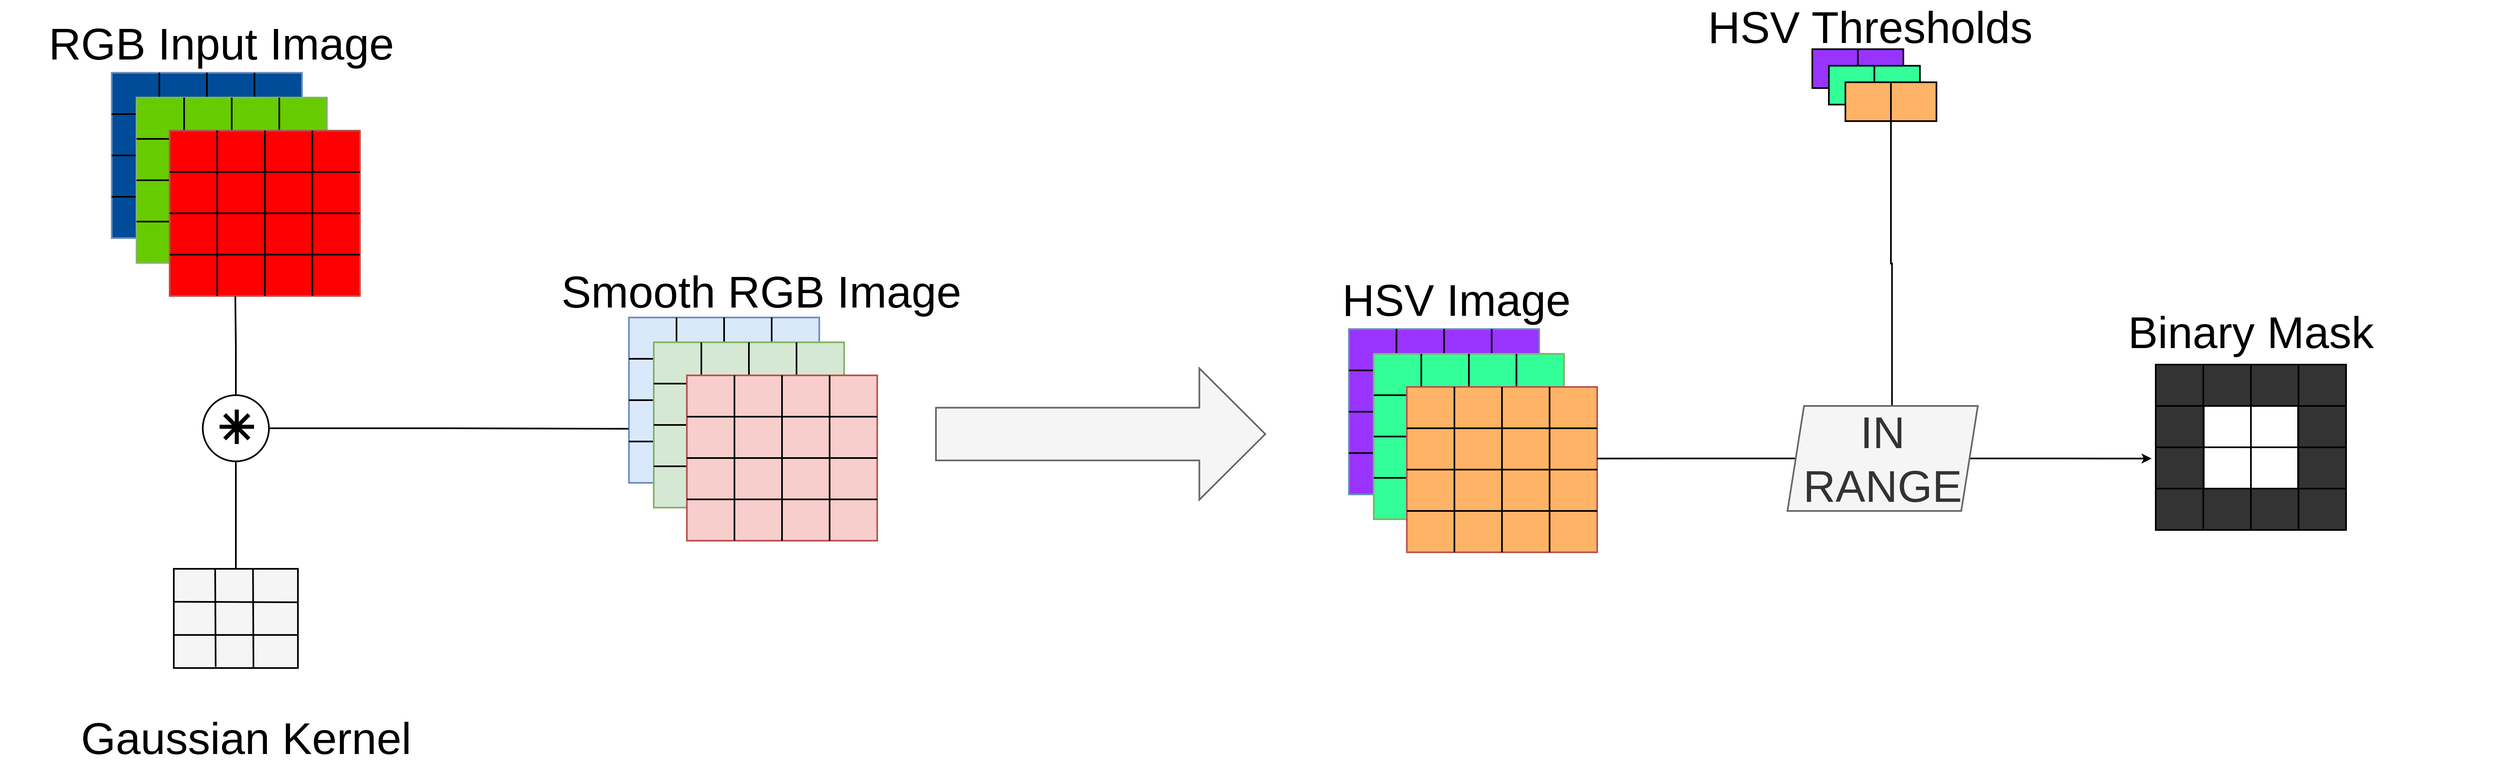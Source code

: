 <mxfile version="16.5.2" type="device"><diagram id="_WJkMWHxglRxFCoKhV1K" name="Page-1"><mxGraphModel dx="4111" dy="2074" grid="1" gridSize="10" guides="1" tooltips="1" connect="1" arrows="1" fold="1" page="1" pageScale="1" pageWidth="1100" pageHeight="850" math="0" shadow="0"><root><mxCell id="0"/><mxCell id="1" parent="0"/><mxCell id="7HNbA1P3J1fZXanSuuDJ-1" value="" style="rounded=0;whiteSpace=wrap;html=1;strokeWidth=2;fillColor=#004C99;strokeColor=#6c8ebf;" vertex="1" parent="1"><mxGeometry x="-355" y="120" width="230" height="200" as="geometry"/></mxCell><mxCell id="7HNbA1P3J1fZXanSuuDJ-2" value="" style="endArrow=none;html=1;rounded=0;entryX=0.25;entryY=0;entryDx=0;entryDy=0;exitX=0.25;exitY=1;exitDx=0;exitDy=0;strokeWidth=2;" edge="1" parent="1" source="7HNbA1P3J1fZXanSuuDJ-1" target="7HNbA1P3J1fZXanSuuDJ-1"><mxGeometry width="50" height="50" relative="1" as="geometry"><mxPoint x="-105" y="210" as="sourcePoint"/><mxPoint x="-55" y="160" as="targetPoint"/></mxGeometry></mxCell><mxCell id="7HNbA1P3J1fZXanSuuDJ-3" value="" style="endArrow=none;html=1;rounded=0;entryX=0.5;entryY=0;entryDx=0;entryDy=0;exitX=0.5;exitY=1;exitDx=0;exitDy=0;strokeWidth=2;" edge="1" parent="1" source="7HNbA1P3J1fZXanSuuDJ-1" target="7HNbA1P3J1fZXanSuuDJ-1"><mxGeometry width="50" height="50" relative="1" as="geometry"><mxPoint x="-245.0" y="320" as="sourcePoint"/><mxPoint x="-245" y="120" as="targetPoint"/></mxGeometry></mxCell><mxCell id="7HNbA1P3J1fZXanSuuDJ-4" value="" style="endArrow=none;html=1;rounded=0;entryX=0.75;entryY=0;entryDx=0;entryDy=0;exitX=0.75;exitY=1;exitDx=0;exitDy=0;strokeWidth=2;" edge="1" parent="1" source="7HNbA1P3J1fZXanSuuDJ-1" target="7HNbA1P3J1fZXanSuuDJ-1"><mxGeometry width="50" height="50" relative="1" as="geometry"><mxPoint x="-185" y="320" as="sourcePoint"/><mxPoint x="-185" y="120" as="targetPoint"/></mxGeometry></mxCell><mxCell id="7HNbA1P3J1fZXanSuuDJ-5" value="" style="endArrow=none;html=1;rounded=0;entryX=1;entryY=0.25;entryDx=0;entryDy=0;exitX=0;exitY=0.25;exitDx=0;exitDy=0;strokeWidth=2;" edge="1" parent="1" source="7HNbA1P3J1fZXanSuuDJ-1" target="7HNbA1P3J1fZXanSuuDJ-1"><mxGeometry width="50" height="50" relative="1" as="geometry"><mxPoint x="-172.5" y="330" as="sourcePoint"/><mxPoint x="-172.5" y="130" as="targetPoint"/></mxGeometry></mxCell><mxCell id="7HNbA1P3J1fZXanSuuDJ-6" value="" style="endArrow=none;html=1;rounded=0;entryX=1;entryY=0.75;entryDx=0;entryDy=0;exitX=0;exitY=0.75;exitDx=0;exitDy=0;strokeWidth=2;" edge="1" parent="1" source="7HNbA1P3J1fZXanSuuDJ-1" target="7HNbA1P3J1fZXanSuuDJ-1"><mxGeometry width="50" height="50" relative="1" as="geometry"><mxPoint x="-355.0" y="219.76" as="sourcePoint"/><mxPoint x="-125" y="219.76" as="targetPoint"/></mxGeometry></mxCell><mxCell id="7HNbA1P3J1fZXanSuuDJ-7" value="" style="endArrow=none;html=1;rounded=0;entryX=1;entryY=0.5;entryDx=0;entryDy=0;exitX=0;exitY=0.5;exitDx=0;exitDy=0;strokeWidth=2;" edge="1" parent="1" source="7HNbA1P3J1fZXanSuuDJ-1" target="7HNbA1P3J1fZXanSuuDJ-1"><mxGeometry width="50" height="50" relative="1" as="geometry"><mxPoint x="-345.0" y="280" as="sourcePoint"/><mxPoint x="-115" y="280" as="targetPoint"/></mxGeometry></mxCell><mxCell id="7HNbA1P3J1fZXanSuuDJ-15" value="" style="rounded=0;whiteSpace=wrap;html=1;strokeWidth=2;fillColor=#66CC00;strokeColor=#82b366;" vertex="1" parent="1"><mxGeometry x="-325" y="150" width="230" height="200" as="geometry"/></mxCell><mxCell id="7HNbA1P3J1fZXanSuuDJ-16" value="" style="endArrow=none;html=1;rounded=0;entryX=0.25;entryY=0;entryDx=0;entryDy=0;exitX=0.25;exitY=1;exitDx=0;exitDy=0;strokeWidth=2;" edge="1" parent="1" source="7HNbA1P3J1fZXanSuuDJ-15" target="7HNbA1P3J1fZXanSuuDJ-15"><mxGeometry width="50" height="50" relative="1" as="geometry"><mxPoint x="-95" y="220" as="sourcePoint"/><mxPoint x="-45" y="170" as="targetPoint"/></mxGeometry></mxCell><mxCell id="7HNbA1P3J1fZXanSuuDJ-17" value="" style="endArrow=none;html=1;rounded=0;entryX=0.5;entryY=0;entryDx=0;entryDy=0;exitX=0.5;exitY=1;exitDx=0;exitDy=0;strokeWidth=2;" edge="1" parent="1" source="7HNbA1P3J1fZXanSuuDJ-15" target="7HNbA1P3J1fZXanSuuDJ-15"><mxGeometry width="50" height="50" relative="1" as="geometry"><mxPoint x="-235.0" y="330" as="sourcePoint"/><mxPoint x="-235" y="130" as="targetPoint"/></mxGeometry></mxCell><mxCell id="7HNbA1P3J1fZXanSuuDJ-18" value="" style="endArrow=none;html=1;rounded=0;entryX=0.75;entryY=0;entryDx=0;entryDy=0;exitX=0.75;exitY=1;exitDx=0;exitDy=0;strokeWidth=2;" edge="1" parent="1" source="7HNbA1P3J1fZXanSuuDJ-15" target="7HNbA1P3J1fZXanSuuDJ-15"><mxGeometry width="50" height="50" relative="1" as="geometry"><mxPoint x="-175" y="330" as="sourcePoint"/><mxPoint x="-175" y="130" as="targetPoint"/></mxGeometry></mxCell><mxCell id="7HNbA1P3J1fZXanSuuDJ-19" value="" style="endArrow=none;html=1;rounded=0;entryX=1;entryY=0.25;entryDx=0;entryDy=0;exitX=0;exitY=0.25;exitDx=0;exitDy=0;strokeWidth=2;" edge="1" parent="1" source="7HNbA1P3J1fZXanSuuDJ-15" target="7HNbA1P3J1fZXanSuuDJ-15"><mxGeometry width="50" height="50" relative="1" as="geometry"><mxPoint x="-162.5" y="340" as="sourcePoint"/><mxPoint x="-162.5" y="140" as="targetPoint"/></mxGeometry></mxCell><mxCell id="7HNbA1P3J1fZXanSuuDJ-20" value="" style="endArrow=none;html=1;rounded=0;entryX=1;entryY=0.75;entryDx=0;entryDy=0;exitX=0;exitY=0.75;exitDx=0;exitDy=0;strokeWidth=2;" edge="1" parent="1" source="7HNbA1P3J1fZXanSuuDJ-15" target="7HNbA1P3J1fZXanSuuDJ-15"><mxGeometry width="50" height="50" relative="1" as="geometry"><mxPoint x="-345.0" y="229.76" as="sourcePoint"/><mxPoint x="-115" y="229.76" as="targetPoint"/></mxGeometry></mxCell><mxCell id="7HNbA1P3J1fZXanSuuDJ-21" value="" style="endArrow=none;html=1;rounded=0;entryX=1;entryY=0.5;entryDx=0;entryDy=0;exitX=0;exitY=0.5;exitDx=0;exitDy=0;strokeWidth=2;" edge="1" parent="1" source="7HNbA1P3J1fZXanSuuDJ-15" target="7HNbA1P3J1fZXanSuuDJ-15"><mxGeometry width="50" height="50" relative="1" as="geometry"><mxPoint x="-335.0" y="290" as="sourcePoint"/><mxPoint x="-105" y="290" as="targetPoint"/></mxGeometry></mxCell><mxCell id="7HNbA1P3J1fZXanSuuDJ-22" value="" style="rounded=0;whiteSpace=wrap;html=1;strokeWidth=2;fillColor=#FF0000;strokeColor=#b85450;" vertex="1" parent="1"><mxGeometry x="-285" y="190" width="230" height="200" as="geometry"/></mxCell><mxCell id="7HNbA1P3J1fZXanSuuDJ-23" value="" style="endArrow=none;html=1;rounded=0;entryX=0.25;entryY=0;entryDx=0;entryDy=0;exitX=0.25;exitY=1;exitDx=0;exitDy=0;strokeWidth=2;" edge="1" parent="1" source="7HNbA1P3J1fZXanSuuDJ-22" target="7HNbA1P3J1fZXanSuuDJ-22"><mxGeometry width="50" height="50" relative="1" as="geometry"><mxPoint x="-85" y="230" as="sourcePoint"/><mxPoint x="-35" y="180" as="targetPoint"/></mxGeometry></mxCell><mxCell id="7HNbA1P3J1fZXanSuuDJ-24" value="" style="endArrow=none;html=1;rounded=0;entryX=0.5;entryY=0;entryDx=0;entryDy=0;exitX=0.5;exitY=1;exitDx=0;exitDy=0;strokeWidth=2;" edge="1" parent="1" source="7HNbA1P3J1fZXanSuuDJ-22" target="7HNbA1P3J1fZXanSuuDJ-22"><mxGeometry width="50" height="50" relative="1" as="geometry"><mxPoint x="-225.0" y="340" as="sourcePoint"/><mxPoint x="-225" y="140" as="targetPoint"/></mxGeometry></mxCell><mxCell id="7HNbA1P3J1fZXanSuuDJ-25" value="" style="endArrow=none;html=1;rounded=0;entryX=0.75;entryY=0;entryDx=0;entryDy=0;exitX=0.75;exitY=1;exitDx=0;exitDy=0;strokeWidth=2;" edge="1" parent="1" source="7HNbA1P3J1fZXanSuuDJ-22" target="7HNbA1P3J1fZXanSuuDJ-22"><mxGeometry width="50" height="50" relative="1" as="geometry"><mxPoint x="-165" y="340" as="sourcePoint"/><mxPoint x="-165" y="140" as="targetPoint"/></mxGeometry></mxCell><mxCell id="7HNbA1P3J1fZXanSuuDJ-26" value="" style="endArrow=none;html=1;rounded=0;entryX=1;entryY=0.25;entryDx=0;entryDy=0;exitX=0;exitY=0.25;exitDx=0;exitDy=0;strokeWidth=2;" edge="1" parent="1" source="7HNbA1P3J1fZXanSuuDJ-22" target="7HNbA1P3J1fZXanSuuDJ-22"><mxGeometry width="50" height="50" relative="1" as="geometry"><mxPoint x="-152.5" y="350" as="sourcePoint"/><mxPoint x="-152.5" y="150" as="targetPoint"/></mxGeometry></mxCell><mxCell id="7HNbA1P3J1fZXanSuuDJ-27" value="" style="endArrow=none;html=1;rounded=0;entryX=1;entryY=0.75;entryDx=0;entryDy=0;exitX=0;exitY=0.75;exitDx=0;exitDy=0;strokeWidth=2;" edge="1" parent="1" source="7HNbA1P3J1fZXanSuuDJ-22" target="7HNbA1P3J1fZXanSuuDJ-22"><mxGeometry width="50" height="50" relative="1" as="geometry"><mxPoint x="-335.0" y="239.76" as="sourcePoint"/><mxPoint x="-105" y="239.76" as="targetPoint"/></mxGeometry></mxCell><mxCell id="7HNbA1P3J1fZXanSuuDJ-28" value="" style="endArrow=none;html=1;rounded=0;entryX=1;entryY=0.5;entryDx=0;entryDy=0;exitX=0;exitY=0.5;exitDx=0;exitDy=0;strokeWidth=2;" edge="1" parent="1" source="7HNbA1P3J1fZXanSuuDJ-22" target="7HNbA1P3J1fZXanSuuDJ-22"><mxGeometry width="50" height="50" relative="1" as="geometry"><mxPoint x="-325.0" y="300" as="sourcePoint"/><mxPoint x="-95" y="300" as="targetPoint"/></mxGeometry></mxCell><mxCell id="7HNbA1P3J1fZXanSuuDJ-30" value="" style="rounded=0;whiteSpace=wrap;html=1;strokeWidth=2;fillColor=#dae8fc;strokeColor=#6c8ebf;" vertex="1" parent="1"><mxGeometry x="270" y="416" width="230" height="200" as="geometry"/></mxCell><mxCell id="7HNbA1P3J1fZXanSuuDJ-31" value="" style="endArrow=none;html=1;rounded=0;entryX=0.25;entryY=0;entryDx=0;entryDy=0;exitX=0.25;exitY=1;exitDx=0;exitDy=0;strokeWidth=2;" edge="1" parent="1" source="7HNbA1P3J1fZXanSuuDJ-30" target="7HNbA1P3J1fZXanSuuDJ-30"><mxGeometry width="50" height="50" relative="1" as="geometry"><mxPoint x="520" y="506" as="sourcePoint"/><mxPoint x="570" y="456" as="targetPoint"/></mxGeometry></mxCell><mxCell id="7HNbA1P3J1fZXanSuuDJ-32" value="" style="endArrow=none;html=1;rounded=0;entryX=0.5;entryY=0;entryDx=0;entryDy=0;exitX=0.5;exitY=1;exitDx=0;exitDy=0;strokeWidth=2;" edge="1" parent="1" source="7HNbA1P3J1fZXanSuuDJ-30" target="7HNbA1P3J1fZXanSuuDJ-30"><mxGeometry width="50" height="50" relative="1" as="geometry"><mxPoint x="380.0" y="616" as="sourcePoint"/><mxPoint x="380" y="416" as="targetPoint"/></mxGeometry></mxCell><mxCell id="7HNbA1P3J1fZXanSuuDJ-33" value="" style="endArrow=none;html=1;rounded=0;entryX=0.75;entryY=0;entryDx=0;entryDy=0;exitX=0.75;exitY=1;exitDx=0;exitDy=0;strokeWidth=2;" edge="1" parent="1" source="7HNbA1P3J1fZXanSuuDJ-30" target="7HNbA1P3J1fZXanSuuDJ-30"><mxGeometry width="50" height="50" relative="1" as="geometry"><mxPoint x="440" y="616" as="sourcePoint"/><mxPoint x="440" y="416" as="targetPoint"/></mxGeometry></mxCell><mxCell id="7HNbA1P3J1fZXanSuuDJ-34" value="" style="endArrow=none;html=1;rounded=0;entryX=1;entryY=0.25;entryDx=0;entryDy=0;exitX=0;exitY=0.25;exitDx=0;exitDy=0;strokeWidth=2;" edge="1" parent="1" source="7HNbA1P3J1fZXanSuuDJ-30" target="7HNbA1P3J1fZXanSuuDJ-30"><mxGeometry width="50" height="50" relative="1" as="geometry"><mxPoint x="452.5" y="626" as="sourcePoint"/><mxPoint x="452.5" y="426" as="targetPoint"/></mxGeometry></mxCell><mxCell id="7HNbA1P3J1fZXanSuuDJ-35" value="" style="endArrow=none;html=1;rounded=0;entryX=1;entryY=0.75;entryDx=0;entryDy=0;exitX=0;exitY=0.75;exitDx=0;exitDy=0;strokeWidth=2;" edge="1" parent="1" source="7HNbA1P3J1fZXanSuuDJ-30" target="7HNbA1P3J1fZXanSuuDJ-30"><mxGeometry width="50" height="50" relative="1" as="geometry"><mxPoint x="270.0" y="515.76" as="sourcePoint"/><mxPoint x="500" y="515.76" as="targetPoint"/></mxGeometry></mxCell><mxCell id="7HNbA1P3J1fZXanSuuDJ-36" value="" style="endArrow=none;html=1;rounded=0;entryX=1;entryY=0.5;entryDx=0;entryDy=0;exitX=0;exitY=0.5;exitDx=0;exitDy=0;strokeWidth=2;" edge="1" parent="1" source="7HNbA1P3J1fZXanSuuDJ-30" target="7HNbA1P3J1fZXanSuuDJ-30"><mxGeometry width="50" height="50" relative="1" as="geometry"><mxPoint x="280.0" y="576" as="sourcePoint"/><mxPoint x="510" y="576" as="targetPoint"/></mxGeometry></mxCell><mxCell id="7HNbA1P3J1fZXanSuuDJ-37" value="" style="rounded=0;whiteSpace=wrap;html=1;strokeWidth=2;fillColor=#d5e8d4;strokeColor=#82b366;" vertex="1" parent="1"><mxGeometry x="300" y="446" width="230" height="200" as="geometry"/></mxCell><mxCell id="7HNbA1P3J1fZXanSuuDJ-38" value="" style="endArrow=none;html=1;rounded=0;entryX=0.25;entryY=0;entryDx=0;entryDy=0;exitX=0.25;exitY=1;exitDx=0;exitDy=0;strokeWidth=2;" edge="1" parent="1" source="7HNbA1P3J1fZXanSuuDJ-37" target="7HNbA1P3J1fZXanSuuDJ-37"><mxGeometry width="50" height="50" relative="1" as="geometry"><mxPoint x="530" y="516" as="sourcePoint"/><mxPoint x="580" y="466" as="targetPoint"/></mxGeometry></mxCell><mxCell id="7HNbA1P3J1fZXanSuuDJ-39" value="" style="endArrow=none;html=1;rounded=0;entryX=0.5;entryY=0;entryDx=0;entryDy=0;exitX=0.5;exitY=1;exitDx=0;exitDy=0;strokeWidth=2;" edge="1" parent="1" source="7HNbA1P3J1fZXanSuuDJ-37" target="7HNbA1P3J1fZXanSuuDJ-37"><mxGeometry width="50" height="50" relative="1" as="geometry"><mxPoint x="390.0" y="626" as="sourcePoint"/><mxPoint x="390" y="426" as="targetPoint"/></mxGeometry></mxCell><mxCell id="7HNbA1P3J1fZXanSuuDJ-40" value="" style="endArrow=none;html=1;rounded=0;entryX=0.75;entryY=0;entryDx=0;entryDy=0;exitX=0.75;exitY=1;exitDx=0;exitDy=0;strokeWidth=2;" edge="1" parent="1" source="7HNbA1P3J1fZXanSuuDJ-37" target="7HNbA1P3J1fZXanSuuDJ-37"><mxGeometry width="50" height="50" relative="1" as="geometry"><mxPoint x="450" y="626" as="sourcePoint"/><mxPoint x="450" y="426" as="targetPoint"/></mxGeometry></mxCell><mxCell id="7HNbA1P3J1fZXanSuuDJ-41" value="" style="endArrow=none;html=1;rounded=0;entryX=1;entryY=0.25;entryDx=0;entryDy=0;exitX=0;exitY=0.25;exitDx=0;exitDy=0;strokeWidth=2;" edge="1" parent="1" source="7HNbA1P3J1fZXanSuuDJ-37" target="7HNbA1P3J1fZXanSuuDJ-37"><mxGeometry width="50" height="50" relative="1" as="geometry"><mxPoint x="462.5" y="636" as="sourcePoint"/><mxPoint x="462.5" y="436" as="targetPoint"/></mxGeometry></mxCell><mxCell id="7HNbA1P3J1fZXanSuuDJ-42" value="" style="endArrow=none;html=1;rounded=0;entryX=1;entryY=0.75;entryDx=0;entryDy=0;exitX=0;exitY=0.75;exitDx=0;exitDy=0;strokeWidth=2;" edge="1" parent="1" source="7HNbA1P3J1fZXanSuuDJ-37" target="7HNbA1P3J1fZXanSuuDJ-37"><mxGeometry width="50" height="50" relative="1" as="geometry"><mxPoint x="280.0" y="525.76" as="sourcePoint"/><mxPoint x="510" y="525.76" as="targetPoint"/></mxGeometry></mxCell><mxCell id="7HNbA1P3J1fZXanSuuDJ-43" value="" style="endArrow=none;html=1;rounded=0;entryX=1;entryY=0.5;entryDx=0;entryDy=0;exitX=0;exitY=0.5;exitDx=0;exitDy=0;strokeWidth=2;" edge="1" parent="1" source="7HNbA1P3J1fZXanSuuDJ-37" target="7HNbA1P3J1fZXanSuuDJ-37"><mxGeometry width="50" height="50" relative="1" as="geometry"><mxPoint x="290.0" y="586" as="sourcePoint"/><mxPoint x="520" y="586" as="targetPoint"/></mxGeometry></mxCell><mxCell id="7HNbA1P3J1fZXanSuuDJ-44" value="" style="rounded=0;whiteSpace=wrap;html=1;strokeWidth=2;fillColor=#f8cecc;strokeColor=#b85450;" vertex="1" parent="1"><mxGeometry x="340" y="486" width="230" height="200" as="geometry"/></mxCell><mxCell id="7HNbA1P3J1fZXanSuuDJ-45" value="" style="endArrow=none;html=1;rounded=0;entryX=0.25;entryY=0;entryDx=0;entryDy=0;exitX=0.25;exitY=1;exitDx=0;exitDy=0;strokeWidth=2;" edge="1" parent="1" source="7HNbA1P3J1fZXanSuuDJ-44" target="7HNbA1P3J1fZXanSuuDJ-44"><mxGeometry width="50" height="50" relative="1" as="geometry"><mxPoint x="540" y="526" as="sourcePoint"/><mxPoint x="590" y="476" as="targetPoint"/></mxGeometry></mxCell><mxCell id="7HNbA1P3J1fZXanSuuDJ-46" value="" style="endArrow=none;html=1;rounded=0;entryX=0.5;entryY=0;entryDx=0;entryDy=0;exitX=0.5;exitY=1;exitDx=0;exitDy=0;strokeWidth=2;" edge="1" parent="1" source="7HNbA1P3J1fZXanSuuDJ-44" target="7HNbA1P3J1fZXanSuuDJ-44"><mxGeometry width="50" height="50" relative="1" as="geometry"><mxPoint x="400.0" y="636" as="sourcePoint"/><mxPoint x="400" y="436" as="targetPoint"/></mxGeometry></mxCell><mxCell id="7HNbA1P3J1fZXanSuuDJ-47" value="" style="endArrow=none;html=1;rounded=0;entryX=0.75;entryY=0;entryDx=0;entryDy=0;exitX=0.75;exitY=1;exitDx=0;exitDy=0;strokeWidth=2;" edge="1" parent="1" source="7HNbA1P3J1fZXanSuuDJ-44" target="7HNbA1P3J1fZXanSuuDJ-44"><mxGeometry width="50" height="50" relative="1" as="geometry"><mxPoint x="460" y="636" as="sourcePoint"/><mxPoint x="460" y="436" as="targetPoint"/></mxGeometry></mxCell><mxCell id="7HNbA1P3J1fZXanSuuDJ-48" value="" style="endArrow=none;html=1;rounded=0;entryX=1;entryY=0.25;entryDx=0;entryDy=0;exitX=0;exitY=0.25;exitDx=0;exitDy=0;strokeWidth=2;" edge="1" parent="1" source="7HNbA1P3J1fZXanSuuDJ-44" target="7HNbA1P3J1fZXanSuuDJ-44"><mxGeometry width="50" height="50" relative="1" as="geometry"><mxPoint x="472.5" y="646" as="sourcePoint"/><mxPoint x="472.5" y="446" as="targetPoint"/></mxGeometry></mxCell><mxCell id="7HNbA1P3J1fZXanSuuDJ-49" value="" style="endArrow=none;html=1;rounded=0;entryX=1;entryY=0.75;entryDx=0;entryDy=0;exitX=0;exitY=0.75;exitDx=0;exitDy=0;strokeWidth=2;" edge="1" parent="1" source="7HNbA1P3J1fZXanSuuDJ-44" target="7HNbA1P3J1fZXanSuuDJ-44"><mxGeometry width="50" height="50" relative="1" as="geometry"><mxPoint x="290.0" y="535.76" as="sourcePoint"/><mxPoint x="520" y="535.76" as="targetPoint"/></mxGeometry></mxCell><mxCell id="7HNbA1P3J1fZXanSuuDJ-50" value="" style="endArrow=none;html=1;rounded=0;entryX=1;entryY=0.5;entryDx=0;entryDy=0;exitX=0;exitY=0.5;exitDx=0;exitDy=0;strokeWidth=2;" edge="1" parent="1" source="7HNbA1P3J1fZXanSuuDJ-44" target="7HNbA1P3J1fZXanSuuDJ-44"><mxGeometry width="50" height="50" relative="1" as="geometry"><mxPoint x="300.0" y="596" as="sourcePoint"/><mxPoint x="530" y="596" as="targetPoint"/></mxGeometry></mxCell><mxCell id="7HNbA1P3J1fZXanSuuDJ-51" value="" style="rounded=0;whiteSpace=wrap;html=1;strokeWidth=2;fillColor=#9933FF;strokeColor=#6c8ebf;" vertex="1" parent="1"><mxGeometry x="1140" y="430" width="230" height="200" as="geometry"/></mxCell><mxCell id="7HNbA1P3J1fZXanSuuDJ-52" value="" style="endArrow=none;html=1;rounded=0;entryX=0.25;entryY=0;entryDx=0;entryDy=0;exitX=0.25;exitY=1;exitDx=0;exitDy=0;strokeWidth=2;" edge="1" parent="1" source="7HNbA1P3J1fZXanSuuDJ-51" target="7HNbA1P3J1fZXanSuuDJ-51"><mxGeometry width="50" height="50" relative="1" as="geometry"><mxPoint x="1390" y="520" as="sourcePoint"/><mxPoint x="1440" y="470" as="targetPoint"/></mxGeometry></mxCell><mxCell id="7HNbA1P3J1fZXanSuuDJ-53" value="" style="endArrow=none;html=1;rounded=0;entryX=0.5;entryY=0;entryDx=0;entryDy=0;exitX=0.5;exitY=1;exitDx=0;exitDy=0;strokeWidth=2;" edge="1" parent="1" source="7HNbA1P3J1fZXanSuuDJ-51" target="7HNbA1P3J1fZXanSuuDJ-51"><mxGeometry width="50" height="50" relative="1" as="geometry"><mxPoint x="1250" y="630" as="sourcePoint"/><mxPoint x="1250" y="430" as="targetPoint"/></mxGeometry></mxCell><mxCell id="7HNbA1P3J1fZXanSuuDJ-54" value="" style="endArrow=none;html=1;rounded=0;entryX=0.75;entryY=0;entryDx=0;entryDy=0;exitX=0.75;exitY=1;exitDx=0;exitDy=0;strokeWidth=2;" edge="1" parent="1" source="7HNbA1P3J1fZXanSuuDJ-51" target="7HNbA1P3J1fZXanSuuDJ-51"><mxGeometry width="50" height="50" relative="1" as="geometry"><mxPoint x="1310" y="630" as="sourcePoint"/><mxPoint x="1310" y="430" as="targetPoint"/></mxGeometry></mxCell><mxCell id="7HNbA1P3J1fZXanSuuDJ-55" value="" style="endArrow=none;html=1;rounded=0;entryX=1;entryY=0.25;entryDx=0;entryDy=0;exitX=0;exitY=0.25;exitDx=0;exitDy=0;strokeWidth=2;" edge="1" parent="1" source="7HNbA1P3J1fZXanSuuDJ-51" target="7HNbA1P3J1fZXanSuuDJ-51"><mxGeometry width="50" height="50" relative="1" as="geometry"><mxPoint x="1322.5" y="640" as="sourcePoint"/><mxPoint x="1322.5" y="440" as="targetPoint"/></mxGeometry></mxCell><mxCell id="7HNbA1P3J1fZXanSuuDJ-56" value="" style="endArrow=none;html=1;rounded=0;entryX=1;entryY=0.75;entryDx=0;entryDy=0;exitX=0;exitY=0.75;exitDx=0;exitDy=0;strokeWidth=2;" edge="1" parent="1" source="7HNbA1P3J1fZXanSuuDJ-51" target="7HNbA1P3J1fZXanSuuDJ-51"><mxGeometry width="50" height="50" relative="1" as="geometry"><mxPoint x="1140" y="529.76" as="sourcePoint"/><mxPoint x="1370" y="529.76" as="targetPoint"/></mxGeometry></mxCell><mxCell id="7HNbA1P3J1fZXanSuuDJ-57" value="" style="endArrow=none;html=1;rounded=0;entryX=1;entryY=0.5;entryDx=0;entryDy=0;exitX=0;exitY=0.5;exitDx=0;exitDy=0;strokeWidth=2;" edge="1" parent="1" source="7HNbA1P3J1fZXanSuuDJ-51" target="7HNbA1P3J1fZXanSuuDJ-51"><mxGeometry width="50" height="50" relative="1" as="geometry"><mxPoint x="1150" y="590" as="sourcePoint"/><mxPoint x="1380" y="590" as="targetPoint"/></mxGeometry></mxCell><mxCell id="7HNbA1P3J1fZXanSuuDJ-58" value="" style="rounded=0;whiteSpace=wrap;html=1;strokeWidth=2;fillColor=#33FF99;strokeColor=#82b366;" vertex="1" parent="1"><mxGeometry x="1170" y="460" width="230" height="200" as="geometry"/></mxCell><mxCell id="7HNbA1P3J1fZXanSuuDJ-59" value="" style="endArrow=none;html=1;rounded=0;entryX=0.25;entryY=0;entryDx=0;entryDy=0;exitX=0.25;exitY=1;exitDx=0;exitDy=0;strokeWidth=2;" edge="1" parent="1" source="7HNbA1P3J1fZXanSuuDJ-58" target="7HNbA1P3J1fZXanSuuDJ-58"><mxGeometry width="50" height="50" relative="1" as="geometry"><mxPoint x="1400" y="530" as="sourcePoint"/><mxPoint x="1450" y="480" as="targetPoint"/></mxGeometry></mxCell><mxCell id="7HNbA1P3J1fZXanSuuDJ-60" value="" style="endArrow=none;html=1;rounded=0;entryX=0.5;entryY=0;entryDx=0;entryDy=0;exitX=0.5;exitY=1;exitDx=0;exitDy=0;strokeWidth=2;" edge="1" parent="1" source="7HNbA1P3J1fZXanSuuDJ-58" target="7HNbA1P3J1fZXanSuuDJ-58"><mxGeometry width="50" height="50" relative="1" as="geometry"><mxPoint x="1260" y="640" as="sourcePoint"/><mxPoint x="1260" y="440" as="targetPoint"/></mxGeometry></mxCell><mxCell id="7HNbA1P3J1fZXanSuuDJ-61" value="" style="endArrow=none;html=1;rounded=0;entryX=0.75;entryY=0;entryDx=0;entryDy=0;exitX=0.75;exitY=1;exitDx=0;exitDy=0;strokeWidth=2;" edge="1" parent="1" source="7HNbA1P3J1fZXanSuuDJ-58" target="7HNbA1P3J1fZXanSuuDJ-58"><mxGeometry width="50" height="50" relative="1" as="geometry"><mxPoint x="1320" y="640" as="sourcePoint"/><mxPoint x="1320" y="440" as="targetPoint"/></mxGeometry></mxCell><mxCell id="7HNbA1P3J1fZXanSuuDJ-62" value="" style="endArrow=none;html=1;rounded=0;entryX=1;entryY=0.25;entryDx=0;entryDy=0;exitX=0;exitY=0.25;exitDx=0;exitDy=0;strokeWidth=2;" edge="1" parent="1" source="7HNbA1P3J1fZXanSuuDJ-58" target="7HNbA1P3J1fZXanSuuDJ-58"><mxGeometry width="50" height="50" relative="1" as="geometry"><mxPoint x="1332.5" y="650" as="sourcePoint"/><mxPoint x="1332.5" y="450" as="targetPoint"/></mxGeometry></mxCell><mxCell id="7HNbA1P3J1fZXanSuuDJ-63" value="" style="endArrow=none;html=1;rounded=0;entryX=1;entryY=0.75;entryDx=0;entryDy=0;exitX=0;exitY=0.75;exitDx=0;exitDy=0;strokeWidth=2;" edge="1" parent="1" source="7HNbA1P3J1fZXanSuuDJ-58" target="7HNbA1P3J1fZXanSuuDJ-58"><mxGeometry width="50" height="50" relative="1" as="geometry"><mxPoint x="1150" y="539.76" as="sourcePoint"/><mxPoint x="1380" y="539.76" as="targetPoint"/></mxGeometry></mxCell><mxCell id="7HNbA1P3J1fZXanSuuDJ-64" value="" style="endArrow=none;html=1;rounded=0;entryX=1;entryY=0.5;entryDx=0;entryDy=0;exitX=0;exitY=0.5;exitDx=0;exitDy=0;strokeWidth=2;" edge="1" parent="1" source="7HNbA1P3J1fZXanSuuDJ-58" target="7HNbA1P3J1fZXanSuuDJ-58"><mxGeometry width="50" height="50" relative="1" as="geometry"><mxPoint x="1160" y="600" as="sourcePoint"/><mxPoint x="1390" y="600" as="targetPoint"/></mxGeometry></mxCell><mxCell id="7HNbA1P3J1fZXanSuuDJ-65" value="" style="rounded=0;whiteSpace=wrap;html=1;strokeWidth=2;fillColor=#FFB366;strokeColor=#b85450;" vertex="1" parent="1"><mxGeometry x="1210" y="500" width="230" height="200" as="geometry"/></mxCell><mxCell id="7HNbA1P3J1fZXanSuuDJ-66" value="" style="endArrow=none;html=1;rounded=0;entryX=0.25;entryY=0;entryDx=0;entryDy=0;exitX=0.25;exitY=1;exitDx=0;exitDy=0;strokeWidth=2;" edge="1" parent="1" source="7HNbA1P3J1fZXanSuuDJ-65" target="7HNbA1P3J1fZXanSuuDJ-65"><mxGeometry width="50" height="50" relative="1" as="geometry"><mxPoint x="1410" y="540" as="sourcePoint"/><mxPoint x="1460" y="490" as="targetPoint"/></mxGeometry></mxCell><mxCell id="7HNbA1P3J1fZXanSuuDJ-67" value="" style="endArrow=none;html=1;rounded=0;entryX=0.5;entryY=0;entryDx=0;entryDy=0;exitX=0.5;exitY=1;exitDx=0;exitDy=0;strokeWidth=2;" edge="1" parent="1" source="7HNbA1P3J1fZXanSuuDJ-65" target="7HNbA1P3J1fZXanSuuDJ-65"><mxGeometry width="50" height="50" relative="1" as="geometry"><mxPoint x="1270" y="650" as="sourcePoint"/><mxPoint x="1270" y="450" as="targetPoint"/></mxGeometry></mxCell><mxCell id="7HNbA1P3J1fZXanSuuDJ-68" value="" style="endArrow=none;html=1;rounded=0;entryX=0.75;entryY=0;entryDx=0;entryDy=0;exitX=0.75;exitY=1;exitDx=0;exitDy=0;strokeWidth=2;" edge="1" parent="1" source="7HNbA1P3J1fZXanSuuDJ-65" target="7HNbA1P3J1fZXanSuuDJ-65"><mxGeometry width="50" height="50" relative="1" as="geometry"><mxPoint x="1330" y="650" as="sourcePoint"/><mxPoint x="1330" y="450" as="targetPoint"/></mxGeometry></mxCell><mxCell id="7HNbA1P3J1fZXanSuuDJ-69" value="" style="endArrow=none;html=1;rounded=0;entryX=1;entryY=0.25;entryDx=0;entryDy=0;exitX=0;exitY=0.25;exitDx=0;exitDy=0;strokeWidth=2;" edge="1" parent="1" source="7HNbA1P3J1fZXanSuuDJ-65" target="7HNbA1P3J1fZXanSuuDJ-65"><mxGeometry width="50" height="50" relative="1" as="geometry"><mxPoint x="1342.5" y="660" as="sourcePoint"/><mxPoint x="1342.5" y="460" as="targetPoint"/></mxGeometry></mxCell><mxCell id="7HNbA1P3J1fZXanSuuDJ-70" value="" style="endArrow=none;html=1;rounded=0;entryX=1;entryY=0.75;entryDx=0;entryDy=0;exitX=0;exitY=0.75;exitDx=0;exitDy=0;strokeWidth=2;" edge="1" parent="1" source="7HNbA1P3J1fZXanSuuDJ-65" target="7HNbA1P3J1fZXanSuuDJ-65"><mxGeometry width="50" height="50" relative="1" as="geometry"><mxPoint x="1160" y="549.76" as="sourcePoint"/><mxPoint x="1390" y="549.76" as="targetPoint"/></mxGeometry></mxCell><mxCell id="7HNbA1P3J1fZXanSuuDJ-71" value="" style="endArrow=none;html=1;rounded=0;entryX=1;entryY=0.5;entryDx=0;entryDy=0;exitX=0;exitY=0.5;exitDx=0;exitDy=0;strokeWidth=2;" edge="1" parent="1" source="7HNbA1P3J1fZXanSuuDJ-65" target="7HNbA1P3J1fZXanSuuDJ-65"><mxGeometry width="50" height="50" relative="1" as="geometry"><mxPoint x="1170" y="610" as="sourcePoint"/><mxPoint x="1400" y="610" as="targetPoint"/></mxGeometry></mxCell><mxCell id="7HNbA1P3J1fZXanSuuDJ-73" value="" style="rounded=0;whiteSpace=wrap;html=1;strokeWidth=2;fillColor=#f5f5f5;strokeColor=#000000;fontColor=#333333;" vertex="1" parent="1"><mxGeometry x="-280" y="720" width="150" height="120" as="geometry"/></mxCell><mxCell id="7HNbA1P3J1fZXanSuuDJ-77" value="" style="endArrow=none;html=1;rounded=0;entryX=1.002;entryY=0.337;entryDx=0;entryDy=0;exitX=0.004;exitY=0.332;exitDx=0;exitDy=0;strokeWidth=2;entryPerimeter=0;exitPerimeter=0;" edge="1" parent="1" source="7HNbA1P3J1fZXanSuuDJ-73" target="7HNbA1P3J1fZXanSuuDJ-73"><mxGeometry width="50" height="50" relative="1" as="geometry"><mxPoint x="-187.5" y="840" as="sourcePoint"/><mxPoint x="-187.5" y="640" as="targetPoint"/></mxGeometry></mxCell><mxCell id="7HNbA1P3J1fZXanSuuDJ-80" value="" style="rounded=0;whiteSpace=wrap;html=1;strokeWidth=2;fillColor=#333333;strokeColor=#000000;" vertex="1" parent="1"><mxGeometry x="2115" y="473" width="230" height="200" as="geometry"/></mxCell><mxCell id="7HNbA1P3J1fZXanSuuDJ-81" value="" style="endArrow=none;html=1;rounded=0;entryX=0.25;entryY=0;entryDx=0;entryDy=0;exitX=0.25;exitY=1;exitDx=0;exitDy=0;strokeWidth=2;" edge="1" parent="1" source="7HNbA1P3J1fZXanSuuDJ-80" target="7HNbA1P3J1fZXanSuuDJ-80"><mxGeometry width="50" height="50" relative="1" as="geometry"><mxPoint x="2315" y="513" as="sourcePoint"/><mxPoint x="2365" y="463" as="targetPoint"/></mxGeometry></mxCell><mxCell id="7HNbA1P3J1fZXanSuuDJ-82" value="" style="endArrow=none;html=1;rounded=0;entryX=0.5;entryY=0;entryDx=0;entryDy=0;exitX=0.5;exitY=1;exitDx=0;exitDy=0;strokeWidth=2;" edge="1" parent="1" source="7HNbA1P3J1fZXanSuuDJ-80" target="7HNbA1P3J1fZXanSuuDJ-80"><mxGeometry width="50" height="50" relative="1" as="geometry"><mxPoint x="2175" y="623" as="sourcePoint"/><mxPoint x="2175" y="423" as="targetPoint"/></mxGeometry></mxCell><mxCell id="7HNbA1P3J1fZXanSuuDJ-83" value="" style="endArrow=none;html=1;rounded=0;entryX=0.75;entryY=0;entryDx=0;entryDy=0;exitX=0.75;exitY=1;exitDx=0;exitDy=0;strokeWidth=2;" edge="1" parent="1" source="7HNbA1P3J1fZXanSuuDJ-80" target="7HNbA1P3J1fZXanSuuDJ-80"><mxGeometry width="50" height="50" relative="1" as="geometry"><mxPoint x="2235" y="623" as="sourcePoint"/><mxPoint x="2235" y="423" as="targetPoint"/></mxGeometry></mxCell><mxCell id="7HNbA1P3J1fZXanSuuDJ-84" value="" style="endArrow=none;html=1;rounded=0;entryX=1;entryY=0.25;entryDx=0;entryDy=0;exitX=0;exitY=0.25;exitDx=0;exitDy=0;strokeWidth=2;" edge="1" parent="1" source="7HNbA1P3J1fZXanSuuDJ-80" target="7HNbA1P3J1fZXanSuuDJ-80"><mxGeometry width="50" height="50" relative="1" as="geometry"><mxPoint x="2247.5" y="633" as="sourcePoint"/><mxPoint x="2247.5" y="433" as="targetPoint"/></mxGeometry></mxCell><mxCell id="7HNbA1P3J1fZXanSuuDJ-85" value="" style="endArrow=none;html=1;rounded=0;entryX=1;entryY=0.75;entryDx=0;entryDy=0;exitX=0;exitY=0.75;exitDx=0;exitDy=0;strokeWidth=2;" edge="1" parent="1" source="7HNbA1P3J1fZXanSuuDJ-80" target="7HNbA1P3J1fZXanSuuDJ-80"><mxGeometry width="50" height="50" relative="1" as="geometry"><mxPoint x="2065" y="522.76" as="sourcePoint"/><mxPoint x="2295" y="522.76" as="targetPoint"/></mxGeometry></mxCell><mxCell id="7HNbA1P3J1fZXanSuuDJ-86" value="" style="endArrow=none;html=1;rounded=0;entryX=1;entryY=0.5;entryDx=0;entryDy=0;exitX=0;exitY=0.5;exitDx=0;exitDy=0;strokeWidth=2;" edge="1" parent="1" source="7HNbA1P3J1fZXanSuuDJ-80" target="7HNbA1P3J1fZXanSuuDJ-80"><mxGeometry width="50" height="50" relative="1" as="geometry"><mxPoint x="2075" y="583" as="sourcePoint"/><mxPoint x="2305" y="583" as="targetPoint"/></mxGeometry></mxCell><mxCell id="7HNbA1P3J1fZXanSuuDJ-87" value="" style="rounded=0;whiteSpace=wrap;html=1;strokeWidth=2;" vertex="1" parent="1"><mxGeometry x="2173" y="523" width="57" height="50" as="geometry"/></mxCell><mxCell id="7HNbA1P3J1fZXanSuuDJ-91" value="" style="rounded=0;whiteSpace=wrap;html=1;strokeWidth=2;" vertex="1" parent="1"><mxGeometry x="2230" y="523" width="57" height="50" as="geometry"/></mxCell><mxCell id="7HNbA1P3J1fZXanSuuDJ-92" value="" style="rounded=0;whiteSpace=wrap;html=1;strokeWidth=2;" vertex="1" parent="1"><mxGeometry x="2173" y="573" width="57" height="50" as="geometry"/></mxCell><mxCell id="7HNbA1P3J1fZXanSuuDJ-93" value="" style="rounded=0;whiteSpace=wrap;html=1;strokeWidth=2;" vertex="1" parent="1"><mxGeometry x="2230" y="573" width="57" height="50" as="geometry"/></mxCell><mxCell id="7HNbA1P3J1fZXanSuuDJ-97" style="edgeStyle=orthogonalEdgeStyle;rounded=0;orthogonalLoop=1;jettySize=auto;html=1;exitX=0.5;exitY=1;exitDx=0;exitDy=0;entryX=0.5;entryY=0;entryDx=0;entryDy=0;fontSize=54;strokeWidth=2;endArrow=none;endFill=0;" edge="1" parent="1" source="7HNbA1P3J1fZXanSuuDJ-96" target="7HNbA1P3J1fZXanSuuDJ-73"><mxGeometry relative="1" as="geometry"/></mxCell><mxCell id="7HNbA1P3J1fZXanSuuDJ-98" style="edgeStyle=orthogonalEdgeStyle;rounded=0;orthogonalLoop=1;jettySize=auto;html=1;exitX=0.5;exitY=0;exitDx=0;exitDy=0;entryX=0.345;entryY=1.002;entryDx=0;entryDy=0;entryPerimeter=0;fontSize=54;endArrow=none;endFill=0;strokeWidth=2;" edge="1" parent="1" source="7HNbA1P3J1fZXanSuuDJ-96" target="7HNbA1P3J1fZXanSuuDJ-22"><mxGeometry relative="1" as="geometry"/></mxCell><mxCell id="7HNbA1P3J1fZXanSuuDJ-99" style="edgeStyle=orthogonalEdgeStyle;rounded=0;orthogonalLoop=1;jettySize=auto;html=1;exitX=1;exitY=0.5;exitDx=0;exitDy=0;entryX=-0.002;entryY=0.673;entryDx=0;entryDy=0;entryPerimeter=0;fontSize=54;endArrow=none;endFill=0;strokeWidth=2;" edge="1" parent="1" source="7HNbA1P3J1fZXanSuuDJ-96" target="7HNbA1P3J1fZXanSuuDJ-30"><mxGeometry relative="1" as="geometry"/></mxCell><mxCell id="7HNbA1P3J1fZXanSuuDJ-96" value="&lt;font style=&quot;font-size: 54px&quot;&gt;&lt;b&gt;&lt;font style=&quot;font-size: 54px&quot;&gt;&lt;span style=&quot;font-family: &amp;#34;arial&amp;#34; ; color: rgb(0 , 0 , 0) ; background-color: transparent ; font-style: normal ; font-variant: normal ; text-decoration: none ; vertical-align: baseline&quot; id=&quot;docs-internal-guid-5d14be4b-7fff-281c-993d-17d907f9f55c&quot;&gt;✳&lt;/span&gt;&lt;/font&gt;&lt;/b&gt;&lt;/font&gt;" style="ellipse;whiteSpace=wrap;html=1;aspect=fixed;strokeWidth=2;" vertex="1" parent="1"><mxGeometry x="-245" y="510" width="80" height="80" as="geometry"/></mxCell><mxCell id="7HNbA1P3J1fZXanSuuDJ-100" value="RGB Input Image" style="text;html=1;strokeColor=none;fillColor=none;align=center;verticalAlign=middle;whiteSpace=wrap;rounded=0;fontSize=54;" vertex="1" parent="1"><mxGeometry x="-490" y="70" width="535" height="30" as="geometry"/></mxCell><mxCell id="7HNbA1P3J1fZXanSuuDJ-101" value="Gaussian Kernel" style="text;html=1;strokeColor=none;fillColor=none;align=center;verticalAlign=middle;whiteSpace=wrap;rounded=0;fontSize=54;" vertex="1" parent="1"><mxGeometry x="-460" y="910" width="535" height="30" as="geometry"/></mxCell><mxCell id="7HNbA1P3J1fZXanSuuDJ-102" value="Smooth RGB Image" style="text;html=1;strokeColor=none;fillColor=none;align=center;verticalAlign=middle;whiteSpace=wrap;rounded=0;fontSize=54;" vertex="1" parent="1"><mxGeometry x="130" y="370" width="600" height="30" as="geometry"/></mxCell><mxCell id="7HNbA1P3J1fZXanSuuDJ-103" value="HSV Image" style="text;html=1;strokeColor=none;fillColor=none;align=center;verticalAlign=middle;whiteSpace=wrap;rounded=0;fontSize=54;" vertex="1" parent="1"><mxGeometry x="970" y="380" width="600" height="30" as="geometry"/></mxCell><mxCell id="7HNbA1P3J1fZXanSuuDJ-104" value="Binary Mask" style="text;html=1;strokeColor=none;fillColor=none;align=center;verticalAlign=middle;whiteSpace=wrap;rounded=0;fontSize=54;" vertex="1" parent="1"><mxGeometry x="1930" y="419" width="600" height="30" as="geometry"/></mxCell><mxCell id="7HNbA1P3J1fZXanSuuDJ-107" value="" style="endArrow=none;html=1;rounded=0;entryX=1;entryY=0.25;entryDx=0;entryDy=0;exitX=0;exitY=0.25;exitDx=0;exitDy=0;strokeWidth=2;" edge="1" parent="1"><mxGeometry width="50" height="50" relative="1" as="geometry"><mxPoint x="-280" y="800" as="sourcePoint"/><mxPoint x="-130" y="800" as="targetPoint"/></mxGeometry></mxCell><mxCell id="7HNbA1P3J1fZXanSuuDJ-108" value="" style="endArrow=none;html=1;rounded=0;entryX=0.638;entryY=0.008;entryDx=0;entryDy=0;exitX=0.642;exitY=0.997;exitDx=0;exitDy=0;strokeWidth=2;entryPerimeter=0;exitPerimeter=0;" edge="1" parent="1" source="7HNbA1P3J1fZXanSuuDJ-73" target="7HNbA1P3J1fZXanSuuDJ-73"><mxGeometry width="50" height="50" relative="1" as="geometry"><mxPoint x="-269.4" y="769.84" as="sourcePoint"/><mxPoint x="-119.7" y="770.44" as="targetPoint"/></mxGeometry></mxCell><mxCell id="7HNbA1P3J1fZXanSuuDJ-109" value="" style="endArrow=none;html=1;rounded=0;entryX=0.638;entryY=0.008;entryDx=0;entryDy=0;exitX=0.642;exitY=0.997;exitDx=0;exitDy=0;strokeWidth=2;entryPerimeter=0;exitPerimeter=0;" edge="1" parent="1"><mxGeometry width="50" height="50" relative="1" as="geometry"><mxPoint x="-229.4" y="838.68" as="sourcePoint"/><mxPoint x="-230.0" y="720.0" as="targetPoint"/></mxGeometry></mxCell><mxCell id="7HNbA1P3J1fZXanSuuDJ-110" value="" style="shape=flexArrow;endArrow=classic;html=1;rounded=0;fontSize=54;strokeWidth=2;endWidth=93.333;endSize=25.893;width=62.667;fillColor=#f5f5f5;strokeColor=#666666;" edge="1" parent="1"><mxGeometry width="50" height="50" relative="1" as="geometry"><mxPoint x="640" y="557" as="sourcePoint"/><mxPoint x="1040" y="557" as="targetPoint"/></mxGeometry></mxCell><mxCell id="7HNbA1P3J1fZXanSuuDJ-113" value="" style="rounded=0;whiteSpace=wrap;html=1;fontSize=54;strokeColor=#000000;strokeWidth=2;fillColor=#9933FF;" vertex="1" parent="1"><mxGeometry x="1700" y="91.5" width="110" height="47" as="geometry"/></mxCell><mxCell id="7HNbA1P3J1fZXanSuuDJ-117" style="edgeStyle=orthogonalEdgeStyle;rounded=0;orthogonalLoop=1;jettySize=auto;html=1;exitX=0.5;exitY=1;exitDx=0;exitDy=0;fontSize=54;endArrow=none;endFill=0;strokeWidth=2;fillColor=default;" edge="1" parent="1" source="7HNbA1P3J1fZXanSuuDJ-113" target="7HNbA1P3J1fZXanSuuDJ-113"><mxGeometry relative="1" as="geometry"/></mxCell><mxCell id="7HNbA1P3J1fZXanSuuDJ-119" value="" style="endArrow=none;html=1;rounded=0;fontSize=54;strokeWidth=2;fillColor=default;entryX=0.5;entryY=0;entryDx=0;entryDy=0;exitX=0.5;exitY=1;exitDx=0;exitDy=0;" edge="1" parent="1" source="7HNbA1P3J1fZXanSuuDJ-113" target="7HNbA1P3J1fZXanSuuDJ-113"><mxGeometry width="50" height="50" relative="1" as="geometry"><mxPoint x="1740" y="140" as="sourcePoint"/><mxPoint x="1790" y="90" as="targetPoint"/></mxGeometry></mxCell><mxCell id="7HNbA1P3J1fZXanSuuDJ-121" style="edgeStyle=orthogonalEdgeStyle;rounded=0;orthogonalLoop=1;jettySize=auto;html=1;exitX=0.5;exitY=1;exitDx=0;exitDy=0;fontSize=54;endArrow=none;endFill=0;strokeWidth=2;fillColor=default;" edge="1" parent="1"><mxGeometry relative="1" as="geometry"><mxPoint x="1765" y="148.5" as="sourcePoint"/><mxPoint x="1765" y="148.5" as="targetPoint"/></mxGeometry></mxCell><mxCell id="7HNbA1P3J1fZXanSuuDJ-123" value="" style="rounded=0;whiteSpace=wrap;html=1;fontSize=54;strokeColor=#000000;strokeWidth=2;fillColor=#33FF99;" vertex="1" parent="1"><mxGeometry x="1720" y="111.5" width="110" height="47" as="geometry"/></mxCell><mxCell id="7HNbA1P3J1fZXanSuuDJ-124" style="edgeStyle=orthogonalEdgeStyle;rounded=0;orthogonalLoop=1;jettySize=auto;html=1;exitX=0.5;exitY=1;exitDx=0;exitDy=0;fontSize=54;endArrow=none;endFill=0;strokeWidth=2;fillColor=default;" edge="1" parent="1" source="7HNbA1P3J1fZXanSuuDJ-123" target="7HNbA1P3J1fZXanSuuDJ-123"><mxGeometry relative="1" as="geometry"/></mxCell><mxCell id="7HNbA1P3J1fZXanSuuDJ-125" value="" style="endArrow=none;html=1;rounded=0;fontSize=54;strokeWidth=2;fillColor=default;entryX=0.5;entryY=0;entryDx=0;entryDy=0;exitX=0.5;exitY=1;exitDx=0;exitDy=0;" edge="1" parent="1" source="7HNbA1P3J1fZXanSuuDJ-123" target="7HNbA1P3J1fZXanSuuDJ-123"><mxGeometry width="50" height="50" relative="1" as="geometry"><mxPoint x="1760" y="160" as="sourcePoint"/><mxPoint x="1810" y="110" as="targetPoint"/></mxGeometry></mxCell><mxCell id="7HNbA1P3J1fZXanSuuDJ-127" style="edgeStyle=orthogonalEdgeStyle;rounded=0;orthogonalLoop=1;jettySize=auto;html=1;exitX=0.5;exitY=1;exitDx=0;exitDy=0;fontSize=54;endArrow=none;endFill=0;strokeWidth=2;fillColor=default;" edge="1" parent="1"><mxGeometry relative="1" as="geometry"><mxPoint x="1785" y="168.5" as="sourcePoint"/><mxPoint x="1785" y="168.5" as="targetPoint"/></mxGeometry></mxCell><mxCell id="7HNbA1P3J1fZXanSuuDJ-140" style="edgeStyle=orthogonalEdgeStyle;rounded=0;orthogonalLoop=1;jettySize=auto;html=1;exitX=0.5;exitY=1;exitDx=0;exitDy=0;entryX=0.549;entryY=0.016;entryDx=0;entryDy=0;entryPerimeter=0;fontSize=54;endArrow=none;endFill=0;strokeWidth=2;fillColor=default;" edge="1" parent="1" source="7HNbA1P3J1fZXanSuuDJ-129" target="7HNbA1P3J1fZXanSuuDJ-137"><mxGeometry relative="1" as="geometry"/></mxCell><mxCell id="7HNbA1P3J1fZXanSuuDJ-129" value="" style="rounded=0;whiteSpace=wrap;html=1;fontSize=54;strokeColor=#000000;strokeWidth=2;fillColor=#FFB366;" vertex="1" parent="1"><mxGeometry x="1740" y="131.5" width="110" height="47" as="geometry"/></mxCell><mxCell id="7HNbA1P3J1fZXanSuuDJ-130" style="edgeStyle=orthogonalEdgeStyle;rounded=0;orthogonalLoop=1;jettySize=auto;html=1;exitX=0.5;exitY=1;exitDx=0;exitDy=0;fontSize=54;endArrow=none;endFill=0;strokeWidth=2;fillColor=default;" edge="1" parent="1" source="7HNbA1P3J1fZXanSuuDJ-129" target="7HNbA1P3J1fZXanSuuDJ-129"><mxGeometry relative="1" as="geometry"/></mxCell><mxCell id="7HNbA1P3J1fZXanSuuDJ-131" value="" style="endArrow=none;html=1;rounded=0;fontSize=54;strokeWidth=2;fillColor=default;entryX=0.5;entryY=0;entryDx=0;entryDy=0;exitX=0.5;exitY=1;exitDx=0;exitDy=0;" edge="1" parent="1" source="7HNbA1P3J1fZXanSuuDJ-129" target="7HNbA1P3J1fZXanSuuDJ-129"><mxGeometry width="50" height="50" relative="1" as="geometry"><mxPoint x="1780" y="180" as="sourcePoint"/><mxPoint x="1830" y="130" as="targetPoint"/></mxGeometry></mxCell><mxCell id="7HNbA1P3J1fZXanSuuDJ-132" value="HSV Thresholds" style="text;html=1;strokeColor=none;fillColor=none;align=center;verticalAlign=middle;whiteSpace=wrap;rounded=0;fontSize=54;" vertex="1" parent="1"><mxGeometry x="1470" y="50" width="600" height="30" as="geometry"/></mxCell><mxCell id="7HNbA1P3J1fZXanSuuDJ-138" style="edgeStyle=orthogonalEdgeStyle;rounded=0;orthogonalLoop=1;jettySize=auto;html=1;exitX=1;exitY=0.5;exitDx=0;exitDy=0;fontSize=54;endArrow=classic;endFill=1;strokeWidth=2;fillColor=default;" edge="1" parent="1" source="7HNbA1P3J1fZXanSuuDJ-137"><mxGeometry relative="1" as="geometry"><mxPoint x="2110" y="586.667" as="targetPoint"/></mxGeometry></mxCell><mxCell id="7HNbA1P3J1fZXanSuuDJ-139" style="edgeStyle=orthogonalEdgeStyle;rounded=0;orthogonalLoop=1;jettySize=auto;html=1;exitX=0;exitY=0.5;exitDx=0;exitDy=0;entryX=0.999;entryY=0.433;entryDx=0;entryDy=0;entryPerimeter=0;fontSize=54;endArrow=none;endFill=0;strokeWidth=2;fillColor=default;" edge="1" parent="1" source="7HNbA1P3J1fZXanSuuDJ-137" target="7HNbA1P3J1fZXanSuuDJ-65"><mxGeometry relative="1" as="geometry"/></mxCell><mxCell id="7HNbA1P3J1fZXanSuuDJ-137" value="IN RANGE" style="shape=parallelogram;perimeter=parallelogramPerimeter;whiteSpace=wrap;html=1;fixedSize=1;fontSize=54;strokeColor=#666666;strokeWidth=2;fillColor=#f5f5f5;fontColor=#333333;" vertex="1" parent="1"><mxGeometry x="1670" y="523" width="230" height="127" as="geometry"/></mxCell></root></mxGraphModel></diagram></mxfile>